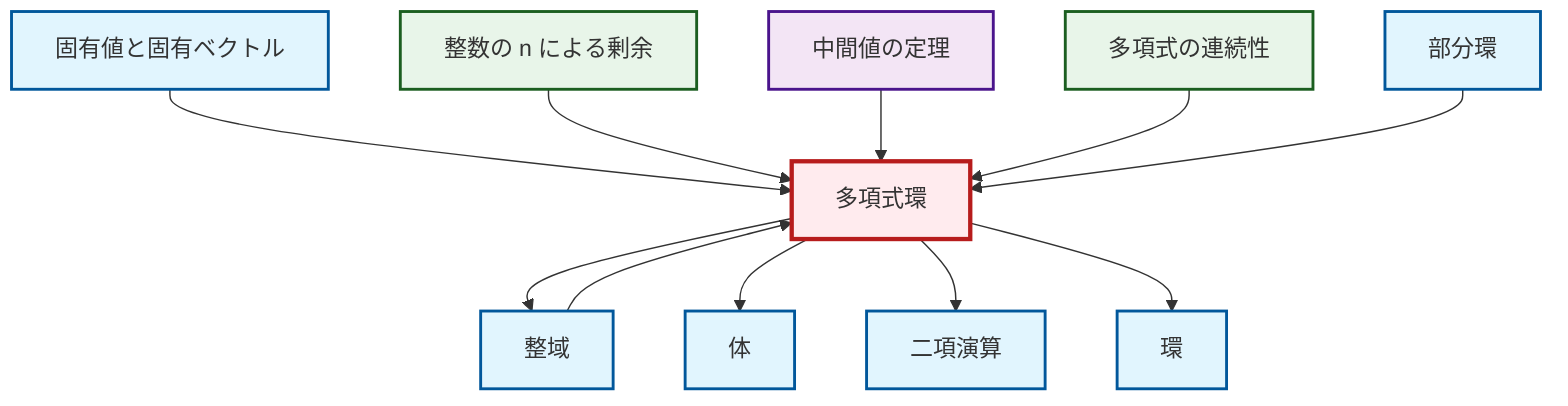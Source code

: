 graph TD
    classDef definition fill:#e1f5fe,stroke:#01579b,stroke-width:2px
    classDef theorem fill:#f3e5f5,stroke:#4a148c,stroke-width:2px
    classDef axiom fill:#fff3e0,stroke:#e65100,stroke-width:2px
    classDef example fill:#e8f5e9,stroke:#1b5e20,stroke-width:2px
    classDef current fill:#ffebee,stroke:#b71c1c,stroke-width:3px
    def-binary-operation["二項演算"]:::definition
    def-field["体"]:::definition
    ex-polynomial-continuity["多項式の連続性"]:::example
    def-integral-domain["整域"]:::definition
    ex-quotient-integers-mod-n["整数の n による剰余"]:::example
    def-eigenvalue-eigenvector["固有値と固有ベクトル"]:::definition
    def-polynomial-ring["多項式環"]:::definition
    def-subring["部分環"]:::definition
    def-ring["環"]:::definition
    thm-intermediate-value["中間値の定理"]:::theorem
    def-integral-domain --> def-polynomial-ring
    def-eigenvalue-eigenvector --> def-polynomial-ring
    def-polynomial-ring --> def-integral-domain
    ex-quotient-integers-mod-n --> def-polynomial-ring
    def-polynomial-ring --> def-field
    def-polynomial-ring --> def-binary-operation
    thm-intermediate-value --> def-polynomial-ring
    ex-polynomial-continuity --> def-polynomial-ring
    def-subring --> def-polynomial-ring
    def-polynomial-ring --> def-ring
    class def-polynomial-ring current